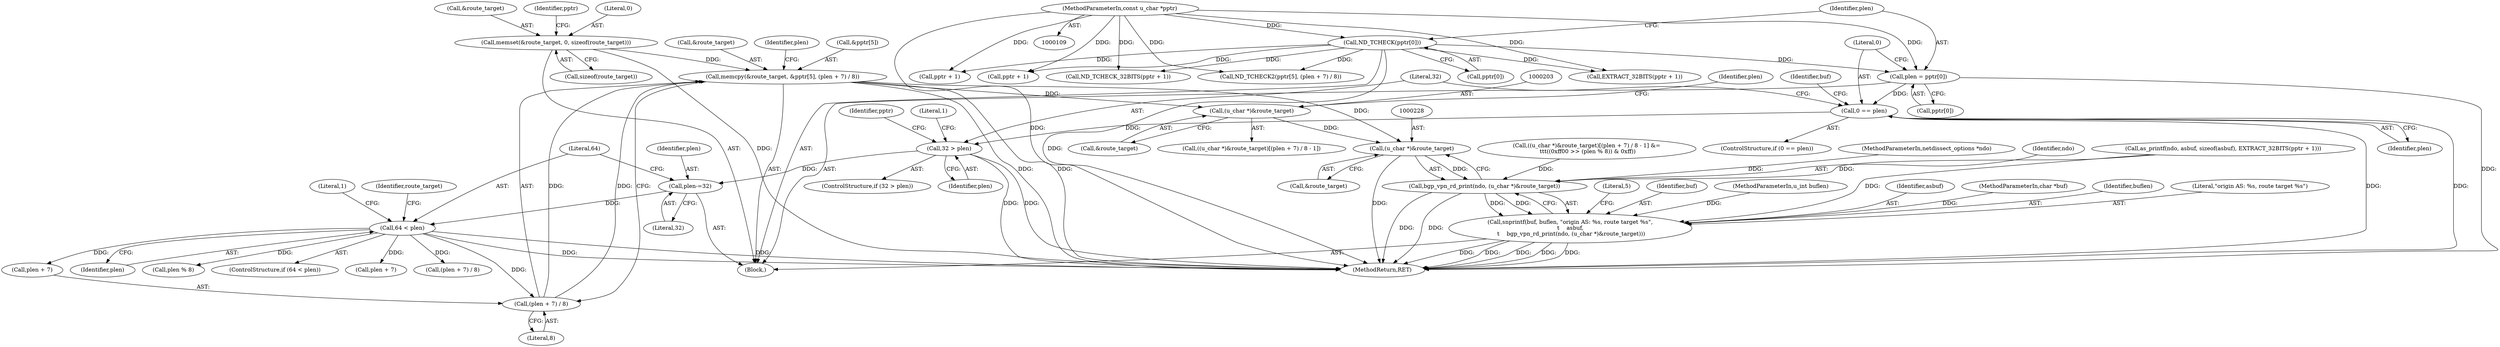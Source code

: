 digraph "0_tcpdump_bd4e697ebd6c8457efa8f28f6831fc929b88a014@API" {
"1000183" [label="(Call,memcpy(&route_target, &pptr[5], (plen + 7) / 8))"];
"1000168" [label="(Call,memset(&route_target, 0, sizeof(route_target)))"];
"1000190" [label="(Call,(plen + 7) / 8)"];
"1000162" [label="(Call,64 < plen)"];
"1000158" [label="(Call,plen-=32)"];
"1000139" [label="(Call,32 > plen)"];
"1000128" [label="(Call,0 == plen)"];
"1000122" [label="(Call,plen = pptr[0])"];
"1000118" [label="(Call,ND_TCHECK(pptr[0]))"];
"1000111" [label="(MethodParameterIn,const u_char *pptr)"];
"1000202" [label="(Call,(u_char *)&route_target)"];
"1000227" [label="(Call,(u_char *)&route_target)"];
"1000225" [label="(Call,bgp_vpn_rd_print(ndo, (u_char *)&route_target))"];
"1000220" [label="(Call,snprintf(buf, buflen, \"origin AS: %s, route target %s\",\n\t    asbuf,\n \t    bgp_vpn_rd_print(ndo, (u_char *)&route_target)))"];
"1000200" [label="(Call,((u_char *)&route_target)[(plen + 7) / 8 - 1] &=\n \t\t\t((0xff00 >> (plen % 8)) & 0xff))"];
"1000201" [label="(Call,((u_char *)&route_target)[(plen + 7) / 8 - 1])"];
"1000224" [label="(Identifier,asbuf)"];
"1000164" [label="(Identifier,plen)"];
"1000114" [label="(Block,)"];
"1000179" [label="(Call,plen + 7)"];
"1000112" [label="(MethodParameterIn,char *buf)"];
"1000178" [label="(Call,(plen + 7) / 8)"];
"1000124" [label="(Call,pptr[0])"];
"1000184" [label="(Call,&route_target)"];
"1000171" [label="(Literal,0)"];
"1000163" [label="(Literal,64)"];
"1000118" [label="(Call,ND_TCHECK(pptr[0]))"];
"1000129" [label="(Literal,0)"];
"1000197" [label="(Identifier,plen)"];
"1000127" [label="(ControlStructure,if (0 == plen))"];
"1000222" [label="(Identifier,buflen)"];
"1000191" [label="(Call,plen + 7)"];
"1000225" [label="(Call,bgp_vpn_rd_print(ndo, (u_char *)&route_target))"];
"1000141" [label="(Identifier,plen)"];
"1000159" [label="(Identifier,plen)"];
"1000138" [label="(ControlStructure,if (32 > plen))"];
"1000149" [label="(Call,as_printf(ndo, asbuf, sizeof(asbuf), EXTRACT_32BITS(pptr + 1)))"];
"1000223" [label="(Literal,\"origin AS: %s, route target %s\")"];
"1000160" [label="(Literal,32)"];
"1000233" [label="(Literal,5)"];
"1000227" [label="(Call,(u_char *)&route_target)"];
"1000183" [label="(Call,memcpy(&route_target, &pptr[5], (plen + 7) / 8))"];
"1000186" [label="(Call,&pptr[5])"];
"1000155" [label="(Call,pptr + 1)"];
"1000110" [label="(MethodParameterIn,netdissect_options *ndo)"];
"1000190" [label="(Call,(plen + 7) / 8)"];
"1000169" [label="(Call,&route_target)"];
"1000204" [label="(Call,&route_target)"];
"1000140" [label="(Literal,32)"];
"1000119" [label="(Call,pptr[0])"];
"1000202" [label="(Call,(u_char *)&route_target)"];
"1000158" [label="(Call,plen-=32)"];
"1000130" [label="(Identifier,plen)"];
"1000176" [label="(Identifier,pptr)"];
"1000172" [label="(Call,sizeof(route_target))"];
"1000162" [label="(Call,64 < plen)"];
"1000133" [label="(Identifier,buf)"];
"1000229" [label="(Call,&route_target)"];
"1000209" [label="(Identifier,plen)"];
"1000226" [label="(Identifier,ndo)"];
"1000243" [label="(MethodReturn,RET)"];
"1000147" [label="(Identifier,pptr)"];
"1000122" [label="(Call,plen = pptr[0])"];
"1000123" [label="(Identifier,plen)"];
"1000145" [label="(Call,ND_TCHECK_32BITS(pptr + 1))"];
"1000167" [label="(Literal,1)"];
"1000170" [label="(Identifier,route_target)"];
"1000154" [label="(Call,EXTRACT_32BITS(pptr + 1))"];
"1000174" [label="(Call,ND_TCHECK2(pptr[5], (plen + 7) / 8))"];
"1000220" [label="(Call,snprintf(buf, buflen, \"origin AS: %s, route target %s\",\n\t    asbuf,\n \t    bgp_vpn_rd_print(ndo, (u_char *)&route_target)))"];
"1000196" [label="(Call,plen % 8)"];
"1000221" [label="(Identifier,buf)"];
"1000168" [label="(Call,memset(&route_target, 0, sizeof(route_target)))"];
"1000111" [label="(MethodParameterIn,const u_char *pptr)"];
"1000144" [label="(Literal,1)"];
"1000139" [label="(Call,32 > plen)"];
"1000146" [label="(Call,pptr + 1)"];
"1000194" [label="(Literal,8)"];
"1000113" [label="(MethodParameterIn,u_int buflen)"];
"1000128" [label="(Call,0 == plen)"];
"1000161" [label="(ControlStructure,if (64 < plen))"];
"1000183" -> "1000114"  [label="AST: "];
"1000183" -> "1000190"  [label="CFG: "];
"1000184" -> "1000183"  [label="AST: "];
"1000186" -> "1000183"  [label="AST: "];
"1000190" -> "1000183"  [label="AST: "];
"1000197" -> "1000183"  [label="CFG: "];
"1000183" -> "1000243"  [label="DDG: "];
"1000183" -> "1000243"  [label="DDG: "];
"1000168" -> "1000183"  [label="DDG: "];
"1000190" -> "1000183"  [label="DDG: "];
"1000190" -> "1000183"  [label="DDG: "];
"1000183" -> "1000202"  [label="DDG: "];
"1000183" -> "1000227"  [label="DDG: "];
"1000168" -> "1000114"  [label="AST: "];
"1000168" -> "1000172"  [label="CFG: "];
"1000169" -> "1000168"  [label="AST: "];
"1000171" -> "1000168"  [label="AST: "];
"1000172" -> "1000168"  [label="AST: "];
"1000176" -> "1000168"  [label="CFG: "];
"1000168" -> "1000243"  [label="DDG: "];
"1000190" -> "1000194"  [label="CFG: "];
"1000191" -> "1000190"  [label="AST: "];
"1000194" -> "1000190"  [label="AST: "];
"1000162" -> "1000190"  [label="DDG: "];
"1000162" -> "1000161"  [label="AST: "];
"1000162" -> "1000164"  [label="CFG: "];
"1000163" -> "1000162"  [label="AST: "];
"1000164" -> "1000162"  [label="AST: "];
"1000167" -> "1000162"  [label="CFG: "];
"1000170" -> "1000162"  [label="CFG: "];
"1000162" -> "1000243"  [label="DDG: "];
"1000162" -> "1000243"  [label="DDG: "];
"1000158" -> "1000162"  [label="DDG: "];
"1000162" -> "1000178"  [label="DDG: "];
"1000162" -> "1000179"  [label="DDG: "];
"1000162" -> "1000191"  [label="DDG: "];
"1000162" -> "1000196"  [label="DDG: "];
"1000158" -> "1000114"  [label="AST: "];
"1000158" -> "1000160"  [label="CFG: "];
"1000159" -> "1000158"  [label="AST: "];
"1000160" -> "1000158"  [label="AST: "];
"1000163" -> "1000158"  [label="CFG: "];
"1000139" -> "1000158"  [label="DDG: "];
"1000139" -> "1000138"  [label="AST: "];
"1000139" -> "1000141"  [label="CFG: "];
"1000140" -> "1000139"  [label="AST: "];
"1000141" -> "1000139"  [label="AST: "];
"1000144" -> "1000139"  [label="CFG: "];
"1000147" -> "1000139"  [label="CFG: "];
"1000139" -> "1000243"  [label="DDG: "];
"1000139" -> "1000243"  [label="DDG: "];
"1000128" -> "1000139"  [label="DDG: "];
"1000128" -> "1000127"  [label="AST: "];
"1000128" -> "1000130"  [label="CFG: "];
"1000129" -> "1000128"  [label="AST: "];
"1000130" -> "1000128"  [label="AST: "];
"1000133" -> "1000128"  [label="CFG: "];
"1000140" -> "1000128"  [label="CFG: "];
"1000128" -> "1000243"  [label="DDG: "];
"1000128" -> "1000243"  [label="DDG: "];
"1000122" -> "1000128"  [label="DDG: "];
"1000122" -> "1000114"  [label="AST: "];
"1000122" -> "1000124"  [label="CFG: "];
"1000123" -> "1000122"  [label="AST: "];
"1000124" -> "1000122"  [label="AST: "];
"1000129" -> "1000122"  [label="CFG: "];
"1000122" -> "1000243"  [label="DDG: "];
"1000118" -> "1000122"  [label="DDG: "];
"1000111" -> "1000122"  [label="DDG: "];
"1000118" -> "1000114"  [label="AST: "];
"1000118" -> "1000119"  [label="CFG: "];
"1000119" -> "1000118"  [label="AST: "];
"1000123" -> "1000118"  [label="CFG: "];
"1000118" -> "1000243"  [label="DDG: "];
"1000111" -> "1000118"  [label="DDG: "];
"1000118" -> "1000145"  [label="DDG: "];
"1000118" -> "1000146"  [label="DDG: "];
"1000118" -> "1000154"  [label="DDG: "];
"1000118" -> "1000155"  [label="DDG: "];
"1000118" -> "1000174"  [label="DDG: "];
"1000111" -> "1000109"  [label="AST: "];
"1000111" -> "1000243"  [label="DDG: "];
"1000111" -> "1000145"  [label="DDG: "];
"1000111" -> "1000146"  [label="DDG: "];
"1000111" -> "1000154"  [label="DDG: "];
"1000111" -> "1000155"  [label="DDG: "];
"1000111" -> "1000174"  [label="DDG: "];
"1000202" -> "1000201"  [label="AST: "];
"1000202" -> "1000204"  [label="CFG: "];
"1000203" -> "1000202"  [label="AST: "];
"1000204" -> "1000202"  [label="AST: "];
"1000209" -> "1000202"  [label="CFG: "];
"1000202" -> "1000227"  [label="DDG: "];
"1000227" -> "1000225"  [label="AST: "];
"1000227" -> "1000229"  [label="CFG: "];
"1000228" -> "1000227"  [label="AST: "];
"1000229" -> "1000227"  [label="AST: "];
"1000225" -> "1000227"  [label="CFG: "];
"1000227" -> "1000243"  [label="DDG: "];
"1000227" -> "1000225"  [label="DDG: "];
"1000225" -> "1000220"  [label="AST: "];
"1000226" -> "1000225"  [label="AST: "];
"1000220" -> "1000225"  [label="CFG: "];
"1000225" -> "1000243"  [label="DDG: "];
"1000225" -> "1000243"  [label="DDG: "];
"1000225" -> "1000220"  [label="DDG: "];
"1000225" -> "1000220"  [label="DDG: "];
"1000149" -> "1000225"  [label="DDG: "];
"1000110" -> "1000225"  [label="DDG: "];
"1000200" -> "1000225"  [label="DDG: "];
"1000220" -> "1000114"  [label="AST: "];
"1000221" -> "1000220"  [label="AST: "];
"1000222" -> "1000220"  [label="AST: "];
"1000223" -> "1000220"  [label="AST: "];
"1000224" -> "1000220"  [label="AST: "];
"1000233" -> "1000220"  [label="CFG: "];
"1000220" -> "1000243"  [label="DDG: "];
"1000220" -> "1000243"  [label="DDG: "];
"1000220" -> "1000243"  [label="DDG: "];
"1000220" -> "1000243"  [label="DDG: "];
"1000220" -> "1000243"  [label="DDG: "];
"1000112" -> "1000220"  [label="DDG: "];
"1000113" -> "1000220"  [label="DDG: "];
"1000149" -> "1000220"  [label="DDG: "];
}
